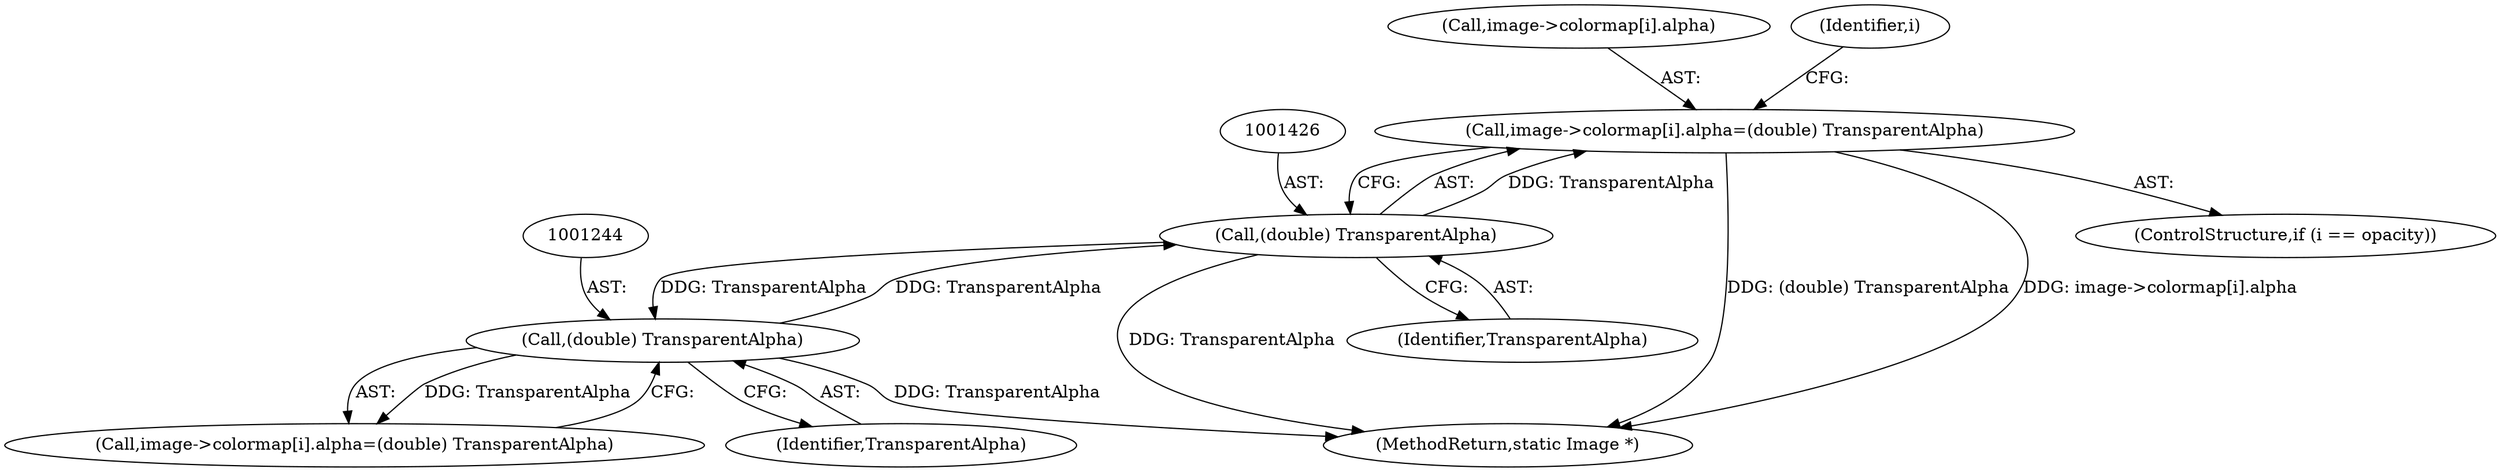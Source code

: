 digraph "0_ImageMagick_9fd10cf630832b36a588c1545d8736539b2f1fb5@array" {
"1001417" [label="(Call,image->colormap[i].alpha=(double) TransparentAlpha)"];
"1001425" [label="(Call,(double) TransparentAlpha)"];
"1001243" [label="(Call,(double) TransparentAlpha)"];
"1001235" [label="(Call,image->colormap[i].alpha=(double) TransparentAlpha)"];
"1001243" [label="(Call,(double) TransparentAlpha)"];
"1001657" [label="(MethodReturn,static Image *)"];
"1001245" [label="(Identifier,TransparentAlpha)"];
"1001417" [label="(Call,image->colormap[i].alpha=(double) TransparentAlpha)"];
"1001418" [label="(Call,image->colormap[i].alpha)"];
"1001369" [label="(Identifier,i)"];
"1001427" [label="(Identifier,TransparentAlpha)"];
"1001413" [label="(ControlStructure,if (i == opacity))"];
"1001425" [label="(Call,(double) TransparentAlpha)"];
"1001417" -> "1001413"  [label="AST: "];
"1001417" -> "1001425"  [label="CFG: "];
"1001418" -> "1001417"  [label="AST: "];
"1001425" -> "1001417"  [label="AST: "];
"1001369" -> "1001417"  [label="CFG: "];
"1001417" -> "1001657"  [label="DDG: (double) TransparentAlpha"];
"1001417" -> "1001657"  [label="DDG: image->colormap[i].alpha"];
"1001425" -> "1001417"  [label="DDG: TransparentAlpha"];
"1001425" -> "1001427"  [label="CFG: "];
"1001426" -> "1001425"  [label="AST: "];
"1001427" -> "1001425"  [label="AST: "];
"1001425" -> "1001657"  [label="DDG: TransparentAlpha"];
"1001425" -> "1001243"  [label="DDG: TransparentAlpha"];
"1001243" -> "1001425"  [label="DDG: TransparentAlpha"];
"1001243" -> "1001235"  [label="AST: "];
"1001243" -> "1001245"  [label="CFG: "];
"1001244" -> "1001243"  [label="AST: "];
"1001245" -> "1001243"  [label="AST: "];
"1001235" -> "1001243"  [label="CFG: "];
"1001243" -> "1001657"  [label="DDG: TransparentAlpha"];
"1001243" -> "1001235"  [label="DDG: TransparentAlpha"];
}
